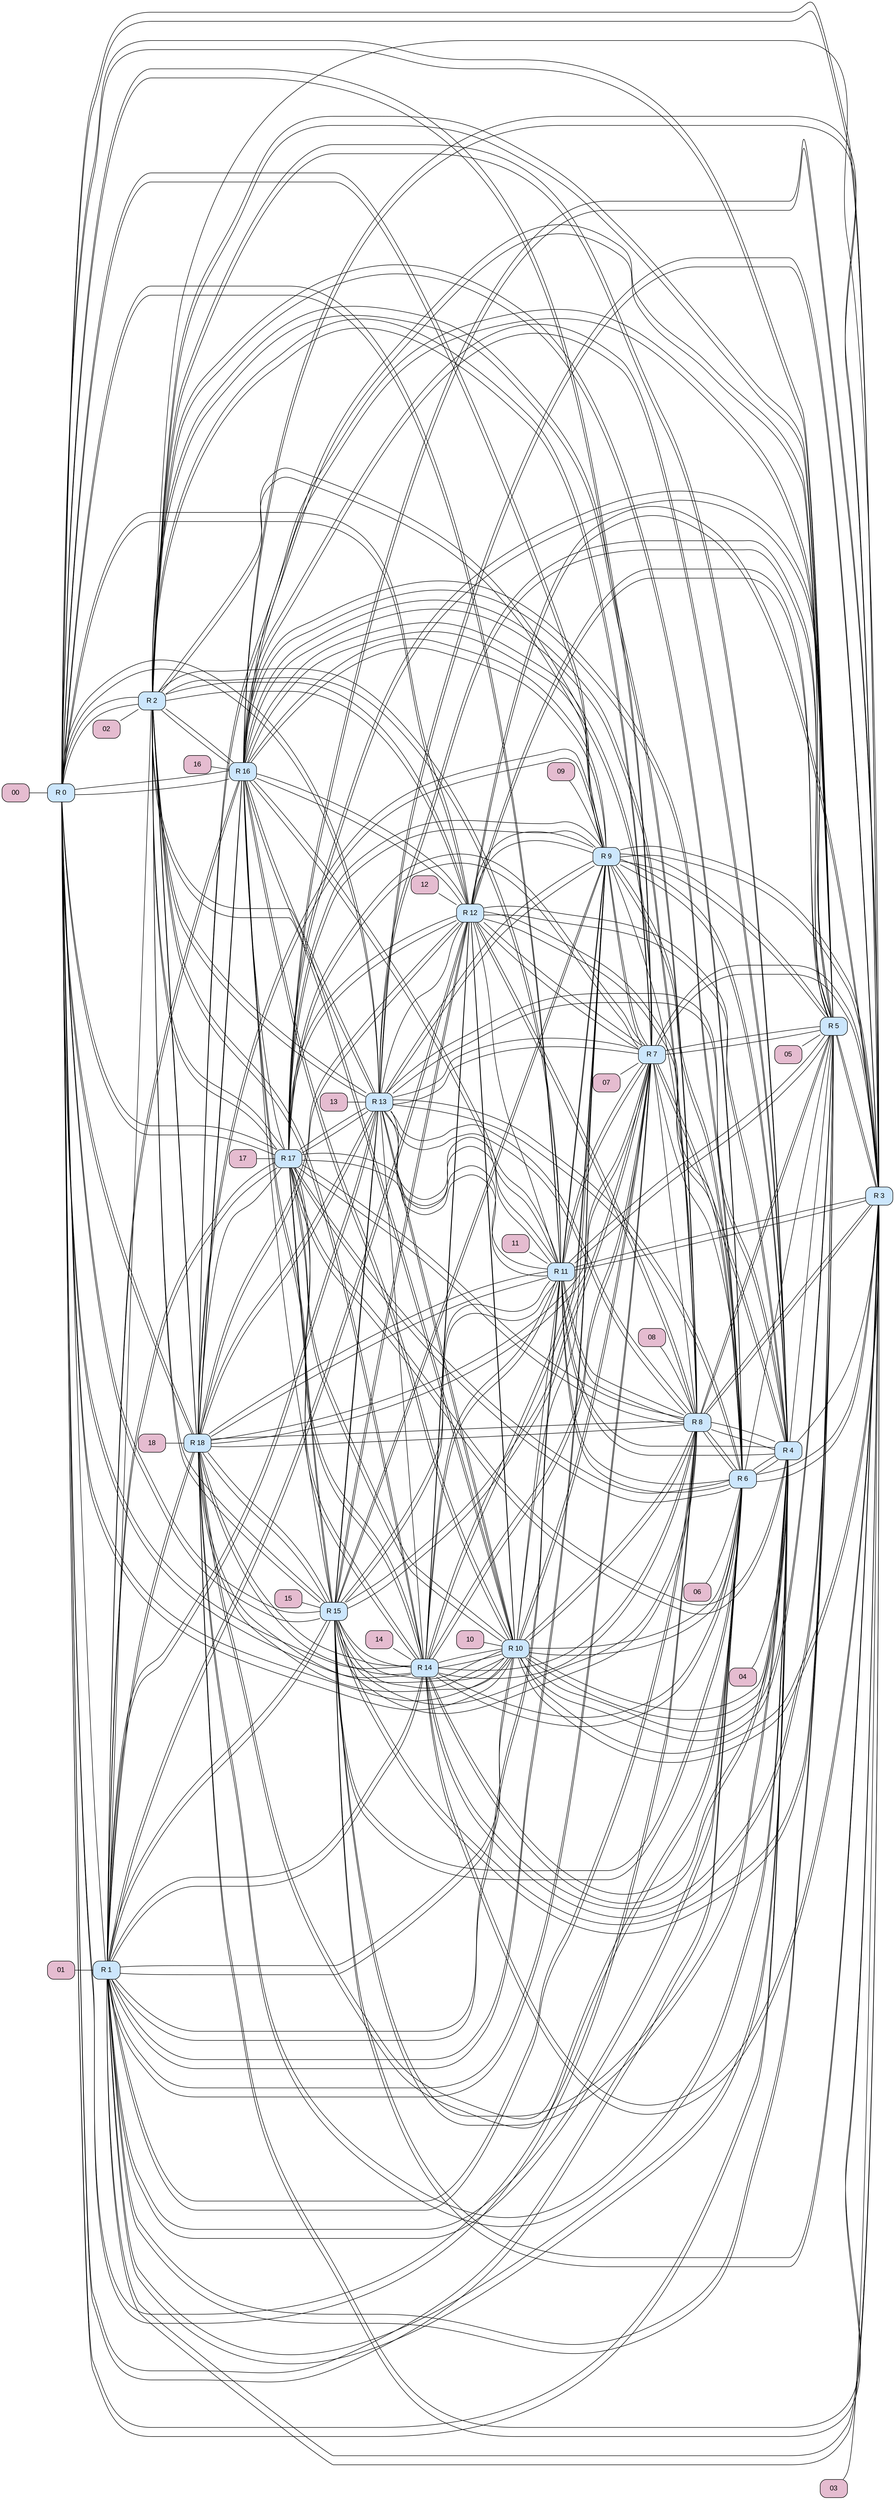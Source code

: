 graph G {
rankdir=LR;
"system.caches.network.routers00" [color="#000000", fillcolor="#cce6fc", fontcolor="#000000", fontname=Arial, fontsize=14, label="R 0", shape=Mrecord, style="rounded, filled"];
"system.caches.network.routers01" [color="#000000", fillcolor="#cce6fc", fontcolor="#000000", fontname=Arial, fontsize=14, label="R 1", shape=Mrecord, style="rounded, filled"];
"system.caches.network.routers02" [color="#000000", fillcolor="#cce6fc", fontcolor="#000000", fontname=Arial, fontsize=14, label="R 2", shape=Mrecord, style="rounded, filled"];
"system.caches.network.routers03" [color="#000000", fillcolor="#cce6fc", fontcolor="#000000", fontname=Arial, fontsize=14, label="R 3", shape=Mrecord, style="rounded, filled"];
"system.caches.network.routers04" [color="#000000", fillcolor="#cce6fc", fontcolor="#000000", fontname=Arial, fontsize=14, label="R 4", shape=Mrecord, style="rounded, filled"];
"system.caches.network.routers05" [color="#000000", fillcolor="#cce6fc", fontcolor="#000000", fontname=Arial, fontsize=14, label="R 5", shape=Mrecord, style="rounded, filled"];
"system.caches.network.routers06" [color="#000000", fillcolor="#cce6fc", fontcolor="#000000", fontname=Arial, fontsize=14, label="R 6", shape=Mrecord, style="rounded, filled"];
"system.caches.network.routers07" [color="#000000", fillcolor="#cce6fc", fontcolor="#000000", fontname=Arial, fontsize=14, label="R 7", shape=Mrecord, style="rounded, filled"];
"system.caches.network.routers08" [color="#000000", fillcolor="#cce6fc", fontcolor="#000000", fontname=Arial, fontsize=14, label="R 8", shape=Mrecord, style="rounded, filled"];
"system.caches.network.routers09" [color="#000000", fillcolor="#cce6fc", fontcolor="#000000", fontname=Arial, fontsize=14, label="R 9", shape=Mrecord, style="rounded, filled"];
"system.caches.network.routers10" [color="#000000", fillcolor="#cce6fc", fontcolor="#000000", fontname=Arial, fontsize=14, label="R 10", shape=Mrecord, style="rounded, filled"];
"system.caches.network.routers11" [color="#000000", fillcolor="#cce6fc", fontcolor="#000000", fontname=Arial, fontsize=14, label="R 11", shape=Mrecord, style="rounded, filled"];
"system.caches.network.routers12" [color="#000000", fillcolor="#cce6fc", fontcolor="#000000", fontname=Arial, fontsize=14, label="R 12", shape=Mrecord, style="rounded, filled"];
"system.caches.network.routers13" [color="#000000", fillcolor="#cce6fc", fontcolor="#000000", fontname=Arial, fontsize=14, label="R 13", shape=Mrecord, style="rounded, filled"];
"system.caches.network.routers14" [color="#000000", fillcolor="#cce6fc", fontcolor="#000000", fontname=Arial, fontsize=14, label="R 14", shape=Mrecord, style="rounded, filled"];
"system.caches.network.routers15" [color="#000000", fillcolor="#cce6fc", fontcolor="#000000", fontname=Arial, fontsize=14, label="R 15", shape=Mrecord, style="rounded, filled"];
"system.caches.network.routers16" [color="#000000", fillcolor="#cce6fc", fontcolor="#000000", fontname=Arial, fontsize=14, label="R 16", shape=Mrecord, style="rounded, filled"];
"system.caches.network.routers17" [color="#000000", fillcolor="#cce6fc", fontcolor="#000000", fontname=Arial, fontsize=14, label="R 17", shape=Mrecord, style="rounded, filled"];
"system.caches.network.routers18" [color="#000000", fillcolor="#cce6fc", fontcolor="#000000", fontname=Arial, fontsize=14, label="R 18", shape=Mrecord, style="rounded, filled"];
"system.caches.network.routers00" -- "system.caches.network.routers01";
"system.caches.network.routers00" -- "system.caches.network.routers02";
"system.caches.network.routers00" -- "system.caches.network.routers03";
"system.caches.network.routers00" -- "system.caches.network.routers04";
"system.caches.network.routers00" -- "system.caches.network.routers05";
"system.caches.network.routers00" -- "system.caches.network.routers06";
"system.caches.network.routers00" -- "system.caches.network.routers07";
"system.caches.network.routers00" -- "system.caches.network.routers08";
"system.caches.network.routers00" -- "system.caches.network.routers09";
"system.caches.network.routers00" -- "system.caches.network.routers10";
"system.caches.network.routers00" -- "system.caches.network.routers11";
"system.caches.network.routers00" -- "system.caches.network.routers12";
"system.caches.network.routers00" -- "system.caches.network.routers13";
"system.caches.network.routers00" -- "system.caches.network.routers14";
"system.caches.network.routers00" -- "system.caches.network.routers15";
"system.caches.network.routers00" -- "system.caches.network.routers16";
"system.caches.network.routers00" -- "system.caches.network.routers17";
"system.caches.network.routers00" -- "system.caches.network.routers18";
"system.caches.network.routers01" -- "system.caches.network.routers02";
"system.caches.network.routers01" -- "system.caches.network.routers03";
"system.caches.network.routers01" -- "system.caches.network.routers04";
"system.caches.network.routers01" -- "system.caches.network.routers05";
"system.caches.network.routers01" -- "system.caches.network.routers06";
"system.caches.network.routers01" -- "system.caches.network.routers07";
"system.caches.network.routers01" -- "system.caches.network.routers08";
"system.caches.network.routers01" -- "system.caches.network.routers09";
"system.caches.network.routers01" -- "system.caches.network.routers10";
"system.caches.network.routers01" -- "system.caches.network.routers11";
"system.caches.network.routers01" -- "system.caches.network.routers12";
"system.caches.network.routers01" -- "system.caches.network.routers13";
"system.caches.network.routers01" -- "system.caches.network.routers14";
"system.caches.network.routers01" -- "system.caches.network.routers15";
"system.caches.network.routers01" -- "system.caches.network.routers16";
"system.caches.network.routers01" -- "system.caches.network.routers17";
"system.caches.network.routers01" -- "system.caches.network.routers18";
"system.caches.network.routers02" -- "system.caches.network.routers00";
"system.caches.network.routers02" -- "system.caches.network.routers03";
"system.caches.network.routers02" -- "system.caches.network.routers04";
"system.caches.network.routers02" -- "system.caches.network.routers05";
"system.caches.network.routers02" -- "system.caches.network.routers06";
"system.caches.network.routers02" -- "system.caches.network.routers07";
"system.caches.network.routers02" -- "system.caches.network.routers08";
"system.caches.network.routers02" -- "system.caches.network.routers09";
"system.caches.network.routers02" -- "system.caches.network.routers10";
"system.caches.network.routers02" -- "system.caches.network.routers11";
"system.caches.network.routers02" -- "system.caches.network.routers12";
"system.caches.network.routers02" -- "system.caches.network.routers13";
"system.caches.network.routers02" -- "system.caches.network.routers14";
"system.caches.network.routers02" -- "system.caches.network.routers15";
"system.caches.network.routers02" -- "system.caches.network.routers16";
"system.caches.network.routers02" -- "system.caches.network.routers17";
"system.caches.network.routers02" -- "system.caches.network.routers18";
"system.caches.network.routers03" -- "system.caches.network.routers00";
"system.caches.network.routers03" -- "system.caches.network.routers01";
"system.caches.network.routers03" -- "system.caches.network.routers04";
"system.caches.network.routers03" -- "system.caches.network.routers05";
"system.caches.network.routers03" -- "system.caches.network.routers06";
"system.caches.network.routers03" -- "system.caches.network.routers07";
"system.caches.network.routers03" -- "system.caches.network.routers08";
"system.caches.network.routers03" -- "system.caches.network.routers09";
"system.caches.network.routers03" -- "system.caches.network.routers10";
"system.caches.network.routers03" -- "system.caches.network.routers11";
"system.caches.network.routers03" -- "system.caches.network.routers12";
"system.caches.network.routers03" -- "system.caches.network.routers13";
"system.caches.network.routers03" -- "system.caches.network.routers14";
"system.caches.network.routers03" -- "system.caches.network.routers15";
"system.caches.network.routers03" -- "system.caches.network.routers16";
"system.caches.network.routers03" -- "system.caches.network.routers17";
"system.caches.network.routers03" -- "system.caches.network.routers18";
"system.caches.network.routers04" -- "system.caches.network.routers00";
"system.caches.network.routers04" -- "system.caches.network.routers01";
"system.caches.network.routers04" -- "system.caches.network.routers02";
"system.caches.network.routers04" -- "system.caches.network.routers05";
"system.caches.network.routers04" -- "system.caches.network.routers06";
"system.caches.network.routers04" -- "system.caches.network.routers07";
"system.caches.network.routers04" -- "system.caches.network.routers08";
"system.caches.network.routers04" -- "system.caches.network.routers09";
"system.caches.network.routers04" -- "system.caches.network.routers10";
"system.caches.network.routers04" -- "system.caches.network.routers11";
"system.caches.network.routers04" -- "system.caches.network.routers12";
"system.caches.network.routers04" -- "system.caches.network.routers13";
"system.caches.network.routers04" -- "system.caches.network.routers14";
"system.caches.network.routers04" -- "system.caches.network.routers15";
"system.caches.network.routers04" -- "system.caches.network.routers16";
"system.caches.network.routers04" -- "system.caches.network.routers17";
"system.caches.network.routers04" -- "system.caches.network.routers18";
"system.caches.network.routers05" -- "system.caches.network.routers00";
"system.caches.network.routers05" -- "system.caches.network.routers01";
"system.caches.network.routers05" -- "system.caches.network.routers02";
"system.caches.network.routers05" -- "system.caches.network.routers03";
"system.caches.network.routers05" -- "system.caches.network.routers06";
"system.caches.network.routers05" -- "system.caches.network.routers07";
"system.caches.network.routers05" -- "system.caches.network.routers08";
"system.caches.network.routers05" -- "system.caches.network.routers09";
"system.caches.network.routers05" -- "system.caches.network.routers10";
"system.caches.network.routers05" -- "system.caches.network.routers11";
"system.caches.network.routers05" -- "system.caches.network.routers12";
"system.caches.network.routers05" -- "system.caches.network.routers13";
"system.caches.network.routers05" -- "system.caches.network.routers14";
"system.caches.network.routers05" -- "system.caches.network.routers15";
"system.caches.network.routers05" -- "system.caches.network.routers16";
"system.caches.network.routers05" -- "system.caches.network.routers17";
"system.caches.network.routers05" -- "system.caches.network.routers18";
"system.caches.network.routers06" -- "system.caches.network.routers00";
"system.caches.network.routers06" -- "system.caches.network.routers01";
"system.caches.network.routers06" -- "system.caches.network.routers02";
"system.caches.network.routers06" -- "system.caches.network.routers03";
"system.caches.network.routers06" -- "system.caches.network.routers04";
"system.caches.network.routers06" -- "system.caches.network.routers07";
"system.caches.network.routers06" -- "system.caches.network.routers08";
"system.caches.network.routers06" -- "system.caches.network.routers09";
"system.caches.network.routers06" -- "system.caches.network.routers10";
"system.caches.network.routers06" -- "system.caches.network.routers11";
"system.caches.network.routers06" -- "system.caches.network.routers12";
"system.caches.network.routers06" -- "system.caches.network.routers13";
"system.caches.network.routers06" -- "system.caches.network.routers14";
"system.caches.network.routers06" -- "system.caches.network.routers15";
"system.caches.network.routers06" -- "system.caches.network.routers16";
"system.caches.network.routers06" -- "system.caches.network.routers17";
"system.caches.network.routers06" -- "system.caches.network.routers18";
"system.caches.network.routers07" -- "system.caches.network.routers00";
"system.caches.network.routers07" -- "system.caches.network.routers01";
"system.caches.network.routers07" -- "system.caches.network.routers02";
"system.caches.network.routers07" -- "system.caches.network.routers03";
"system.caches.network.routers07" -- "system.caches.network.routers04";
"system.caches.network.routers07" -- "system.caches.network.routers05";
"system.caches.network.routers07" -- "system.caches.network.routers08";
"system.caches.network.routers07" -- "system.caches.network.routers09";
"system.caches.network.routers07" -- "system.caches.network.routers10";
"system.caches.network.routers07" -- "system.caches.network.routers11";
"system.caches.network.routers07" -- "system.caches.network.routers12";
"system.caches.network.routers07" -- "system.caches.network.routers13";
"system.caches.network.routers07" -- "system.caches.network.routers14";
"system.caches.network.routers07" -- "system.caches.network.routers15";
"system.caches.network.routers07" -- "system.caches.network.routers16";
"system.caches.network.routers07" -- "system.caches.network.routers17";
"system.caches.network.routers07" -- "system.caches.network.routers18";
"system.caches.network.routers08" -- "system.caches.network.routers00";
"system.caches.network.routers08" -- "system.caches.network.routers01";
"system.caches.network.routers08" -- "system.caches.network.routers02";
"system.caches.network.routers08" -- "system.caches.network.routers03";
"system.caches.network.routers08" -- "system.caches.network.routers04";
"system.caches.network.routers08" -- "system.caches.network.routers05";
"system.caches.network.routers08" -- "system.caches.network.routers06";
"system.caches.network.routers08" -- "system.caches.network.routers09";
"system.caches.network.routers08" -- "system.caches.network.routers10";
"system.caches.network.routers08" -- "system.caches.network.routers11";
"system.caches.network.routers08" -- "system.caches.network.routers12";
"system.caches.network.routers08" -- "system.caches.network.routers13";
"system.caches.network.routers08" -- "system.caches.network.routers14";
"system.caches.network.routers08" -- "system.caches.network.routers15";
"system.caches.network.routers08" -- "system.caches.network.routers16";
"system.caches.network.routers08" -- "system.caches.network.routers17";
"system.caches.network.routers08" -- "system.caches.network.routers18";
"system.caches.network.routers09" -- "system.caches.network.routers00";
"system.caches.network.routers09" -- "system.caches.network.routers01";
"system.caches.network.routers09" -- "system.caches.network.routers02";
"system.caches.network.routers09" -- "system.caches.network.routers03";
"system.caches.network.routers09" -- "system.caches.network.routers04";
"system.caches.network.routers09" -- "system.caches.network.routers05";
"system.caches.network.routers09" -- "system.caches.network.routers06";
"system.caches.network.routers09" -- "system.caches.network.routers07";
"system.caches.network.routers09" -- "system.caches.network.routers10";
"system.caches.network.routers09" -- "system.caches.network.routers11";
"system.caches.network.routers09" -- "system.caches.network.routers12";
"system.caches.network.routers09" -- "system.caches.network.routers13";
"system.caches.network.routers09" -- "system.caches.network.routers14";
"system.caches.network.routers09" -- "system.caches.network.routers15";
"system.caches.network.routers09" -- "system.caches.network.routers16";
"system.caches.network.routers09" -- "system.caches.network.routers17";
"system.caches.network.routers09" -- "system.caches.network.routers18";
"system.caches.network.routers10" -- "system.caches.network.routers00";
"system.caches.network.routers10" -- "system.caches.network.routers01";
"system.caches.network.routers10" -- "system.caches.network.routers02";
"system.caches.network.routers10" -- "system.caches.network.routers03";
"system.caches.network.routers10" -- "system.caches.network.routers04";
"system.caches.network.routers10" -- "system.caches.network.routers05";
"system.caches.network.routers10" -- "system.caches.network.routers06";
"system.caches.network.routers10" -- "system.caches.network.routers07";
"system.caches.network.routers10" -- "system.caches.network.routers08";
"system.caches.network.routers10" -- "system.caches.network.routers11";
"system.caches.network.routers10" -- "system.caches.network.routers12";
"system.caches.network.routers10" -- "system.caches.network.routers13";
"system.caches.network.routers10" -- "system.caches.network.routers14";
"system.caches.network.routers10" -- "system.caches.network.routers15";
"system.caches.network.routers10" -- "system.caches.network.routers16";
"system.caches.network.routers10" -- "system.caches.network.routers17";
"system.caches.network.routers10" -- "system.caches.network.routers18";
"system.caches.network.routers11" -- "system.caches.network.routers00";
"system.caches.network.routers11" -- "system.caches.network.routers01";
"system.caches.network.routers11" -- "system.caches.network.routers02";
"system.caches.network.routers11" -- "system.caches.network.routers03";
"system.caches.network.routers11" -- "system.caches.network.routers04";
"system.caches.network.routers11" -- "system.caches.network.routers05";
"system.caches.network.routers11" -- "system.caches.network.routers06";
"system.caches.network.routers11" -- "system.caches.network.routers07";
"system.caches.network.routers11" -- "system.caches.network.routers08";
"system.caches.network.routers11" -- "system.caches.network.routers09";
"system.caches.network.routers11" -- "system.caches.network.routers12";
"system.caches.network.routers11" -- "system.caches.network.routers13";
"system.caches.network.routers11" -- "system.caches.network.routers14";
"system.caches.network.routers11" -- "system.caches.network.routers15";
"system.caches.network.routers11" -- "system.caches.network.routers16";
"system.caches.network.routers11" -- "system.caches.network.routers17";
"system.caches.network.routers11" -- "system.caches.network.routers18";
"system.caches.network.routers12" -- "system.caches.network.routers00";
"system.caches.network.routers12" -- "system.caches.network.routers01";
"system.caches.network.routers12" -- "system.caches.network.routers02";
"system.caches.network.routers12" -- "system.caches.network.routers03";
"system.caches.network.routers12" -- "system.caches.network.routers04";
"system.caches.network.routers12" -- "system.caches.network.routers05";
"system.caches.network.routers12" -- "system.caches.network.routers06";
"system.caches.network.routers12" -- "system.caches.network.routers07";
"system.caches.network.routers12" -- "system.caches.network.routers08";
"system.caches.network.routers12" -- "system.caches.network.routers09";
"system.caches.network.routers12" -- "system.caches.network.routers10";
"system.caches.network.routers12" -- "system.caches.network.routers13";
"system.caches.network.routers12" -- "system.caches.network.routers14";
"system.caches.network.routers12" -- "system.caches.network.routers15";
"system.caches.network.routers12" -- "system.caches.network.routers16";
"system.caches.network.routers12" -- "system.caches.network.routers17";
"system.caches.network.routers12" -- "system.caches.network.routers18";
"system.caches.network.routers13" -- "system.caches.network.routers00";
"system.caches.network.routers13" -- "system.caches.network.routers01";
"system.caches.network.routers13" -- "system.caches.network.routers02";
"system.caches.network.routers13" -- "system.caches.network.routers03";
"system.caches.network.routers13" -- "system.caches.network.routers04";
"system.caches.network.routers13" -- "system.caches.network.routers05";
"system.caches.network.routers13" -- "system.caches.network.routers06";
"system.caches.network.routers13" -- "system.caches.network.routers07";
"system.caches.network.routers13" -- "system.caches.network.routers08";
"system.caches.network.routers13" -- "system.caches.network.routers09";
"system.caches.network.routers13" -- "system.caches.network.routers10";
"system.caches.network.routers13" -- "system.caches.network.routers11";
"system.caches.network.routers13" -- "system.caches.network.routers14";
"system.caches.network.routers13" -- "system.caches.network.routers15";
"system.caches.network.routers13" -- "system.caches.network.routers16";
"system.caches.network.routers13" -- "system.caches.network.routers17";
"system.caches.network.routers13" -- "system.caches.network.routers18";
"system.caches.network.routers14" -- "system.caches.network.routers00";
"system.caches.network.routers14" -- "system.caches.network.routers01";
"system.caches.network.routers14" -- "system.caches.network.routers02";
"system.caches.network.routers14" -- "system.caches.network.routers03";
"system.caches.network.routers14" -- "system.caches.network.routers04";
"system.caches.network.routers14" -- "system.caches.network.routers05";
"system.caches.network.routers14" -- "system.caches.network.routers06";
"system.caches.network.routers14" -- "system.caches.network.routers07";
"system.caches.network.routers14" -- "system.caches.network.routers08";
"system.caches.network.routers14" -- "system.caches.network.routers09";
"system.caches.network.routers14" -- "system.caches.network.routers10";
"system.caches.network.routers14" -- "system.caches.network.routers11";
"system.caches.network.routers14" -- "system.caches.network.routers12";
"system.caches.network.routers14" -- "system.caches.network.routers15";
"system.caches.network.routers14" -- "system.caches.network.routers16";
"system.caches.network.routers14" -- "system.caches.network.routers17";
"system.caches.network.routers14" -- "system.caches.network.routers18";
"system.caches.network.routers15" -- "system.caches.network.routers00";
"system.caches.network.routers15" -- "system.caches.network.routers01";
"system.caches.network.routers15" -- "system.caches.network.routers02";
"system.caches.network.routers15" -- "system.caches.network.routers03";
"system.caches.network.routers15" -- "system.caches.network.routers04";
"system.caches.network.routers15" -- "system.caches.network.routers05";
"system.caches.network.routers15" -- "system.caches.network.routers06";
"system.caches.network.routers15" -- "system.caches.network.routers07";
"system.caches.network.routers15" -- "system.caches.network.routers08";
"system.caches.network.routers15" -- "system.caches.network.routers09";
"system.caches.network.routers15" -- "system.caches.network.routers10";
"system.caches.network.routers15" -- "system.caches.network.routers11";
"system.caches.network.routers15" -- "system.caches.network.routers12";
"system.caches.network.routers15" -- "system.caches.network.routers13";
"system.caches.network.routers15" -- "system.caches.network.routers16";
"system.caches.network.routers15" -- "system.caches.network.routers17";
"system.caches.network.routers15" -- "system.caches.network.routers18";
"system.caches.network.routers16" -- "system.caches.network.routers00";
"system.caches.network.routers16" -- "system.caches.network.routers01";
"system.caches.network.routers16" -- "system.caches.network.routers02";
"system.caches.network.routers16" -- "system.caches.network.routers03";
"system.caches.network.routers16" -- "system.caches.network.routers04";
"system.caches.network.routers16" -- "system.caches.network.routers05";
"system.caches.network.routers16" -- "system.caches.network.routers06";
"system.caches.network.routers16" -- "system.caches.network.routers07";
"system.caches.network.routers16" -- "system.caches.network.routers08";
"system.caches.network.routers16" -- "system.caches.network.routers09";
"system.caches.network.routers16" -- "system.caches.network.routers10";
"system.caches.network.routers16" -- "system.caches.network.routers11";
"system.caches.network.routers16" -- "system.caches.network.routers12";
"system.caches.network.routers16" -- "system.caches.network.routers13";
"system.caches.network.routers16" -- "system.caches.network.routers14";
"system.caches.network.routers16" -- "system.caches.network.routers17";
"system.caches.network.routers16" -- "system.caches.network.routers18";
"system.caches.network.routers17" -- "system.caches.network.routers00";
"system.caches.network.routers17" -- "system.caches.network.routers01";
"system.caches.network.routers17" -- "system.caches.network.routers02";
"system.caches.network.routers17" -- "system.caches.network.routers03";
"system.caches.network.routers17" -- "system.caches.network.routers04";
"system.caches.network.routers17" -- "system.caches.network.routers05";
"system.caches.network.routers17" -- "system.caches.network.routers06";
"system.caches.network.routers17" -- "system.caches.network.routers07";
"system.caches.network.routers17" -- "system.caches.network.routers08";
"system.caches.network.routers17" -- "system.caches.network.routers09";
"system.caches.network.routers17" -- "system.caches.network.routers10";
"system.caches.network.routers17" -- "system.caches.network.routers11";
"system.caches.network.routers17" -- "system.caches.network.routers12";
"system.caches.network.routers17" -- "system.caches.network.routers13";
"system.caches.network.routers17" -- "system.caches.network.routers14";
"system.caches.network.routers17" -- "system.caches.network.routers15";
"system.caches.network.routers17" -- "system.caches.network.routers18";
"system.caches.network.routers18" -- "system.caches.network.routers00";
"system.caches.network.routers18" -- "system.caches.network.routers01";
"system.caches.network.routers18" -- "system.caches.network.routers02";
"system.caches.network.routers18" -- "system.caches.network.routers03";
"system.caches.network.routers18" -- "system.caches.network.routers04";
"system.caches.network.routers18" -- "system.caches.network.routers05";
"system.caches.network.routers18" -- "system.caches.network.routers06";
"system.caches.network.routers18" -- "system.caches.network.routers07";
"system.caches.network.routers18" -- "system.caches.network.routers08";
"system.caches.network.routers18" -- "system.caches.network.routers09";
"system.caches.network.routers18" -- "system.caches.network.routers10";
"system.caches.network.routers18" -- "system.caches.network.routers11";
"system.caches.network.routers18" -- "system.caches.network.routers12";
"system.caches.network.routers18" -- "system.caches.network.routers13";
"system.caches.network.routers18" -- "system.caches.network.routers14";
"system.caches.network.routers18" -- "system.caches.network.routers15";
"system.caches.network.routers18" -- "system.caches.network.routers16";
"system.caches.controllers00" [color="#000000", fillcolor="#e5bcd0", fontcolor="#000000", fontname=Arial, fontsize=14, label=00, shape=Mrecord, style="rounded, filled"];
"system.caches.controllers00" -- "system.caches.network.routers00";
"system.caches.controllers01" [color="#000000", fillcolor="#e5bcd0", fontcolor="#000000", fontname=Arial, fontsize=14, label=01, shape=Mrecord, style="rounded, filled"];
"system.caches.controllers01" -- "system.caches.network.routers01";
"system.caches.controllers02" [color="#000000", fillcolor="#e5bcd0", fontcolor="#000000", fontname=Arial, fontsize=14, label=02, shape=Mrecord, style="rounded, filled"];
"system.caches.controllers02" -- "system.caches.network.routers02";
"system.caches.controllers03" [color="#000000", fillcolor="#e5bcd0", fontcolor="#000000", fontname=Arial, fontsize=14, label=03, shape=Mrecord, style="rounded, filled"];
"system.caches.controllers03" -- "system.caches.network.routers03";
"system.caches.controllers04" [color="#000000", fillcolor="#e5bcd0", fontcolor="#000000", fontname=Arial, fontsize=14, label=04, shape=Mrecord, style="rounded, filled"];
"system.caches.controllers04" -- "system.caches.network.routers04";
"system.caches.controllers05" [color="#000000", fillcolor="#e5bcd0", fontcolor="#000000", fontname=Arial, fontsize=14, label=05, shape=Mrecord, style="rounded, filled"];
"system.caches.controllers05" -- "system.caches.network.routers05";
"system.caches.controllers06" [color="#000000", fillcolor="#e5bcd0", fontcolor="#000000", fontname=Arial, fontsize=14, label=06, shape=Mrecord, style="rounded, filled"];
"system.caches.controllers06" -- "system.caches.network.routers06";
"system.caches.controllers07" [color="#000000", fillcolor="#e5bcd0", fontcolor="#000000", fontname=Arial, fontsize=14, label=07, shape=Mrecord, style="rounded, filled"];
"system.caches.controllers07" -- "system.caches.network.routers07";
"system.caches.controllers08" [color="#000000", fillcolor="#e5bcd0", fontcolor="#000000", fontname=Arial, fontsize=14, label=08, shape=Mrecord, style="rounded, filled"];
"system.caches.controllers08" -- "system.caches.network.routers08";
"system.caches.controllers09" [color="#000000", fillcolor="#e5bcd0", fontcolor="#000000", fontname=Arial, fontsize=14, label=09, shape=Mrecord, style="rounded, filled"];
"system.caches.controllers09" -- "system.caches.network.routers09";
"system.caches.controllers10" [color="#000000", fillcolor="#e5bcd0", fontcolor="#000000", fontname=Arial, fontsize=14, label=10, shape=Mrecord, style="rounded, filled"];
"system.caches.controllers10" -- "system.caches.network.routers10";
"system.caches.controllers11" [color="#000000", fillcolor="#e5bcd0", fontcolor="#000000", fontname=Arial, fontsize=14, label=11, shape=Mrecord, style="rounded, filled"];
"system.caches.controllers11" -- "system.caches.network.routers11";
"system.caches.controllers12" [color="#000000", fillcolor="#e5bcd0", fontcolor="#000000", fontname=Arial, fontsize=14, label=12, shape=Mrecord, style="rounded, filled"];
"system.caches.controllers12" -- "system.caches.network.routers12";
"system.caches.controllers13" [color="#000000", fillcolor="#e5bcd0", fontcolor="#000000", fontname=Arial, fontsize=14, label=13, shape=Mrecord, style="rounded, filled"];
"system.caches.controllers13" -- "system.caches.network.routers13";
"system.caches.controllers14" [color="#000000", fillcolor="#e5bcd0", fontcolor="#000000", fontname=Arial, fontsize=14, label=14, shape=Mrecord, style="rounded, filled"];
"system.caches.controllers14" -- "system.caches.network.routers14";
"system.caches.controllers15" [color="#000000", fillcolor="#e5bcd0", fontcolor="#000000", fontname=Arial, fontsize=14, label=15, shape=Mrecord, style="rounded, filled"];
"system.caches.controllers15" -- "system.caches.network.routers15";
"system.caches.controllers16" [color="#000000", fillcolor="#e5bcd0", fontcolor="#000000", fontname=Arial, fontsize=14, label=16, shape=Mrecord, style="rounded, filled"];
"system.caches.controllers16" -- "system.caches.network.routers16";
"system.caches.controllers17" [color="#000000", fillcolor="#e5bcd0", fontcolor="#000000", fontname=Arial, fontsize=14, label=17, shape=Mrecord, style="rounded, filled"];
"system.caches.controllers17" -- "system.caches.network.routers17";
"system.caches.controllers18" [color="#000000", fillcolor="#e5bcd0", fontcolor="#000000", fontname=Arial, fontsize=14, label=18, shape=Mrecord, style="rounded, filled"];
"system.caches.controllers18" -- "system.caches.network.routers18";
}
